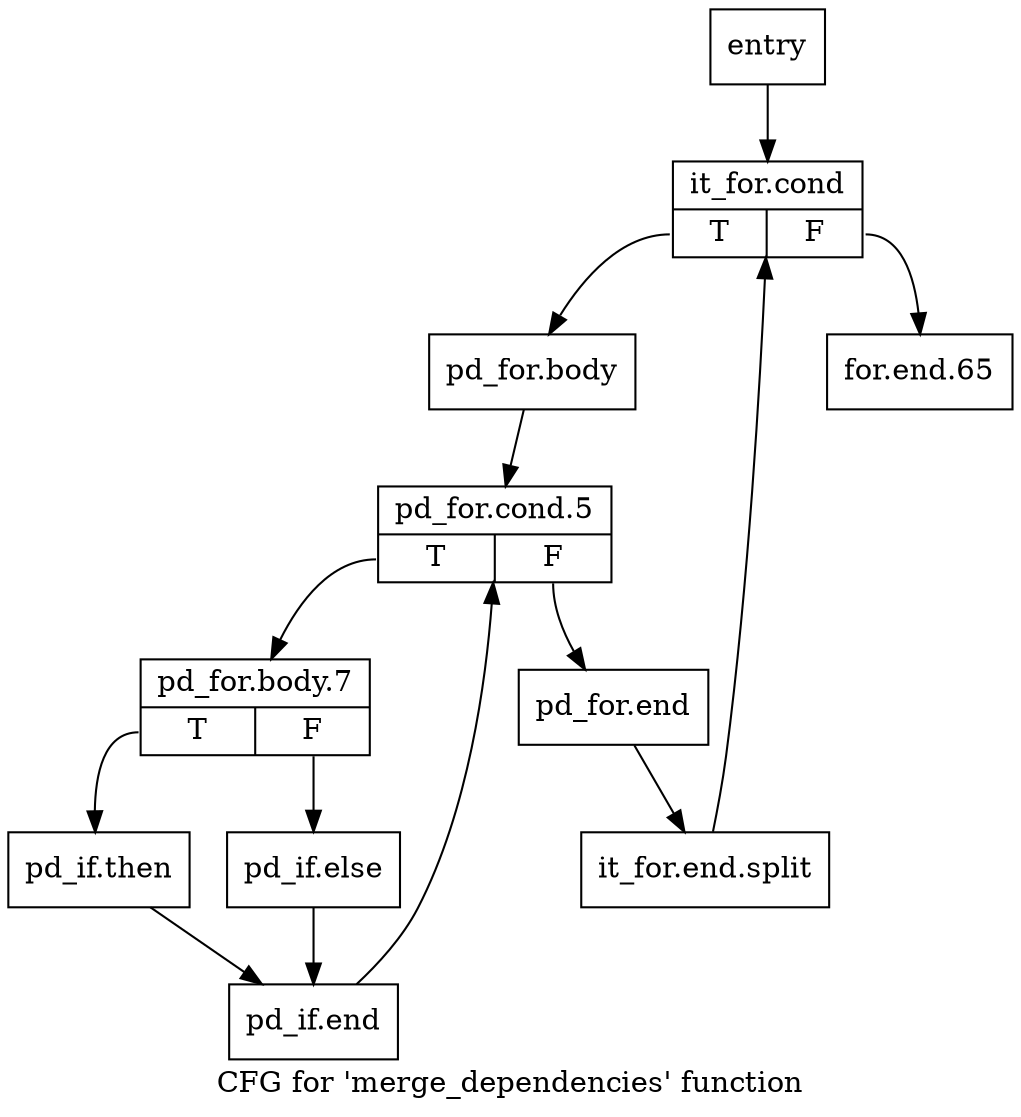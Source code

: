 digraph "CFG for 'merge_dependencies' function" {
	label="CFG for 'merge_dependencies' function";

	Node0x39f9430 [shape=record,label="{entry}"];
	Node0x39f9430 -> Node0x3a07720;
	Node0x3a07720 [shape=record,label="{it_for.cond|{<s0>T|<s1>F}}"];
	Node0x3a07720:s0 -> Node0x3a07770;
	Node0x3a07720:s1 -> Node0x3a079a0;
	Node0x3a07770 [shape=record,label="{pd_for.body}"];
	Node0x3a07770 -> Node0x3a077c0;
	Node0x3a077c0 [shape=record,label="{pd_for.cond.5|{<s0>T|<s1>F}}"];
	Node0x3a077c0:s0 -> Node0x3a07810;
	Node0x3a077c0:s1 -> Node0x3a07950;
	Node0x3a07810 [shape=record,label="{pd_for.body.7|{<s0>T|<s1>F}}"];
	Node0x3a07810:s0 -> Node0x3a07860;
	Node0x3a07810:s1 -> Node0x3a078b0;
	Node0x3a07860 [shape=record,label="{pd_if.then}"];
	Node0x3a07860 -> Node0x3a07900;
	Node0x3a078b0 [shape=record,label="{pd_if.else}"];
	Node0x3a078b0 -> Node0x3a07900;
	Node0x3a07900 [shape=record,label="{pd_if.end}"];
	Node0x3a07900 -> Node0x3a077c0;
	Node0x3a07950 [shape=record,label="{pd_for.end}"];
	Node0x3a07950 -> Node0xc87c0a0;
	Node0xc87c0a0 [shape=record,label="{it_for.end.split}"];
	Node0xc87c0a0 -> Node0x3a07720;
	Node0x3a079a0 [shape=record,label="{for.end.65}"];
}
